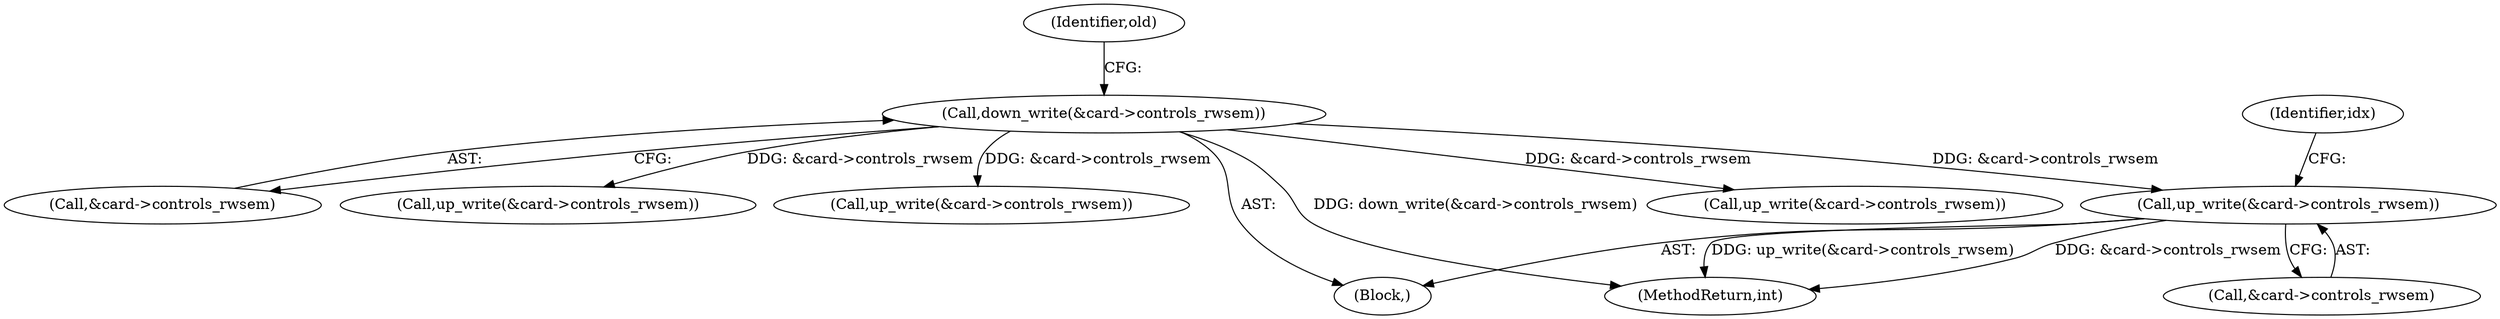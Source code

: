 digraph "0_linux_fd9f26e4eca5d08a27d12c0933fceef76ed9663d_1@pointer" {
"1000233" [label="(Call,up_write(&card->controls_rwsem))"];
"1000135" [label="(Call,down_write(&card->controls_rwsem))"];
"1000135" [label="(Call,down_write(&card->controls_rwsem))"];
"1000141" [label="(Identifier,old)"];
"1000104" [label="(Block,)"];
"1000234" [label="(Call,&card->controls_rwsem)"];
"1000153" [label="(Call,up_write(&card->controls_rwsem))"];
"1000136" [label="(Call,&card->controls_rwsem)"];
"1000189" [label="(Call,up_write(&card->controls_rwsem))"];
"1000240" [label="(Identifier,idx)"];
"1000173" [label="(Call,up_write(&card->controls_rwsem))"];
"1000233" [label="(Call,up_write(&card->controls_rwsem))"];
"1000271" [label="(MethodReturn,int)"];
"1000233" -> "1000104"  [label="AST: "];
"1000233" -> "1000234"  [label="CFG: "];
"1000234" -> "1000233"  [label="AST: "];
"1000240" -> "1000233"  [label="CFG: "];
"1000233" -> "1000271"  [label="DDG: up_write(&card->controls_rwsem)"];
"1000233" -> "1000271"  [label="DDG: &card->controls_rwsem"];
"1000135" -> "1000233"  [label="DDG: &card->controls_rwsem"];
"1000135" -> "1000104"  [label="AST: "];
"1000135" -> "1000136"  [label="CFG: "];
"1000136" -> "1000135"  [label="AST: "];
"1000141" -> "1000135"  [label="CFG: "];
"1000135" -> "1000271"  [label="DDG: down_write(&card->controls_rwsem)"];
"1000135" -> "1000153"  [label="DDG: &card->controls_rwsem"];
"1000135" -> "1000173"  [label="DDG: &card->controls_rwsem"];
"1000135" -> "1000189"  [label="DDG: &card->controls_rwsem"];
}
